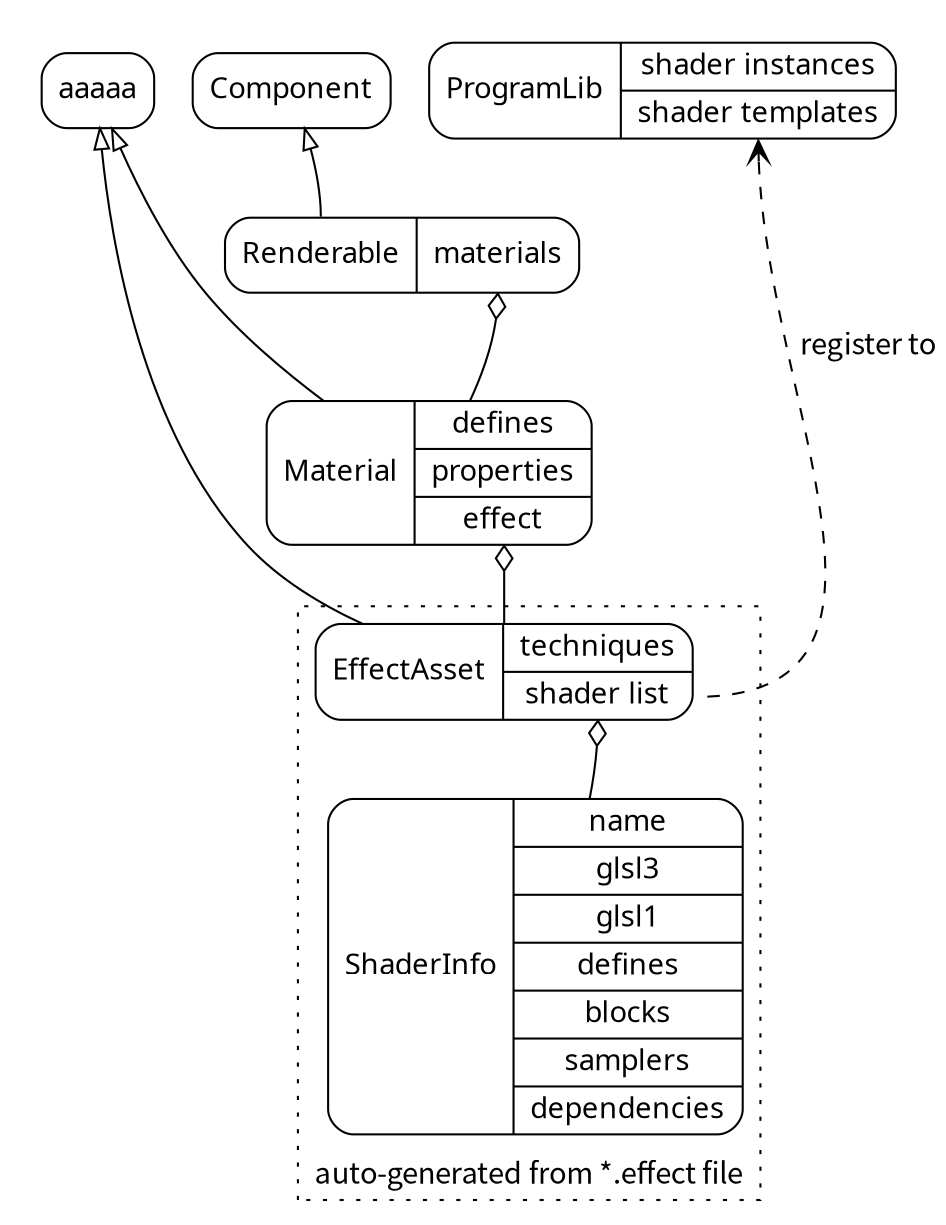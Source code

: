 digraph G {
    layout=dot splines=true compound=true overlap=false fontname="Noto Sans CJK SC"
    node [shape=Mrecord fontname="Source Code Pro"]
    edge [fontname="Noto Sans CJK SC"]

    subgraph cluster_framework {
        style=invis
        ast [label="aaaaa"]
        cmp [label="Component"]
        lib [label="ProgramLib | { shader instances | <temp> shader templates }"]
    }

    mat [label="Material | { defines | properties | <efx> effect}"]

    subgraph cluster_effect {
        style=dotted label="auto-generated from *.effect file" labelloc=b
        shd [label="ShaderInfo | { name | glsl3 | glsl1 | defines | blocks | samplers | dependencies }"]
        efx [label="EffectAsset | { techniques | <shd> shader list }"]
    }

    ast -> mat [dir=back arrowtail=empty]
    ast -> efx [dir=back arrowtail=empty]
    lib:temp -> efx:shd [dir=back arrowtail=vee style=dashed label="  register to"]
    efx:shd -> shd [dir=back arrowtail=ediamond]
    mat:efx -> efx [dir=back arrowtail=ediamond]

    rnd [label="<hd> Renderable | <mats> materials"]

    cmp -> rnd:hd [dir=back arrowtail=empty]
    rnd:mats -> mat [dir=back arrowtail=ediamond]
}

